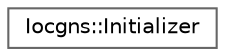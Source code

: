 digraph "Graphical Class Hierarchy"
{
 // INTERACTIVE_SVG=YES
 // LATEX_PDF_SIZE
  bgcolor="transparent";
  edge [fontname=Helvetica,fontsize=10,labelfontname=Helvetica,labelfontsize=10];
  node [fontname=Helvetica,fontsize=10,shape=box,height=0.2,width=0.4];
  rankdir="LR";
  Node0 [id="Node000000",label="Iocgns::Initializer",height=0.2,width=0.4,color="grey40", fillcolor="white", style="filled",URL="$classIocgns_1_1Initializer.html",tooltip=" "];
}
